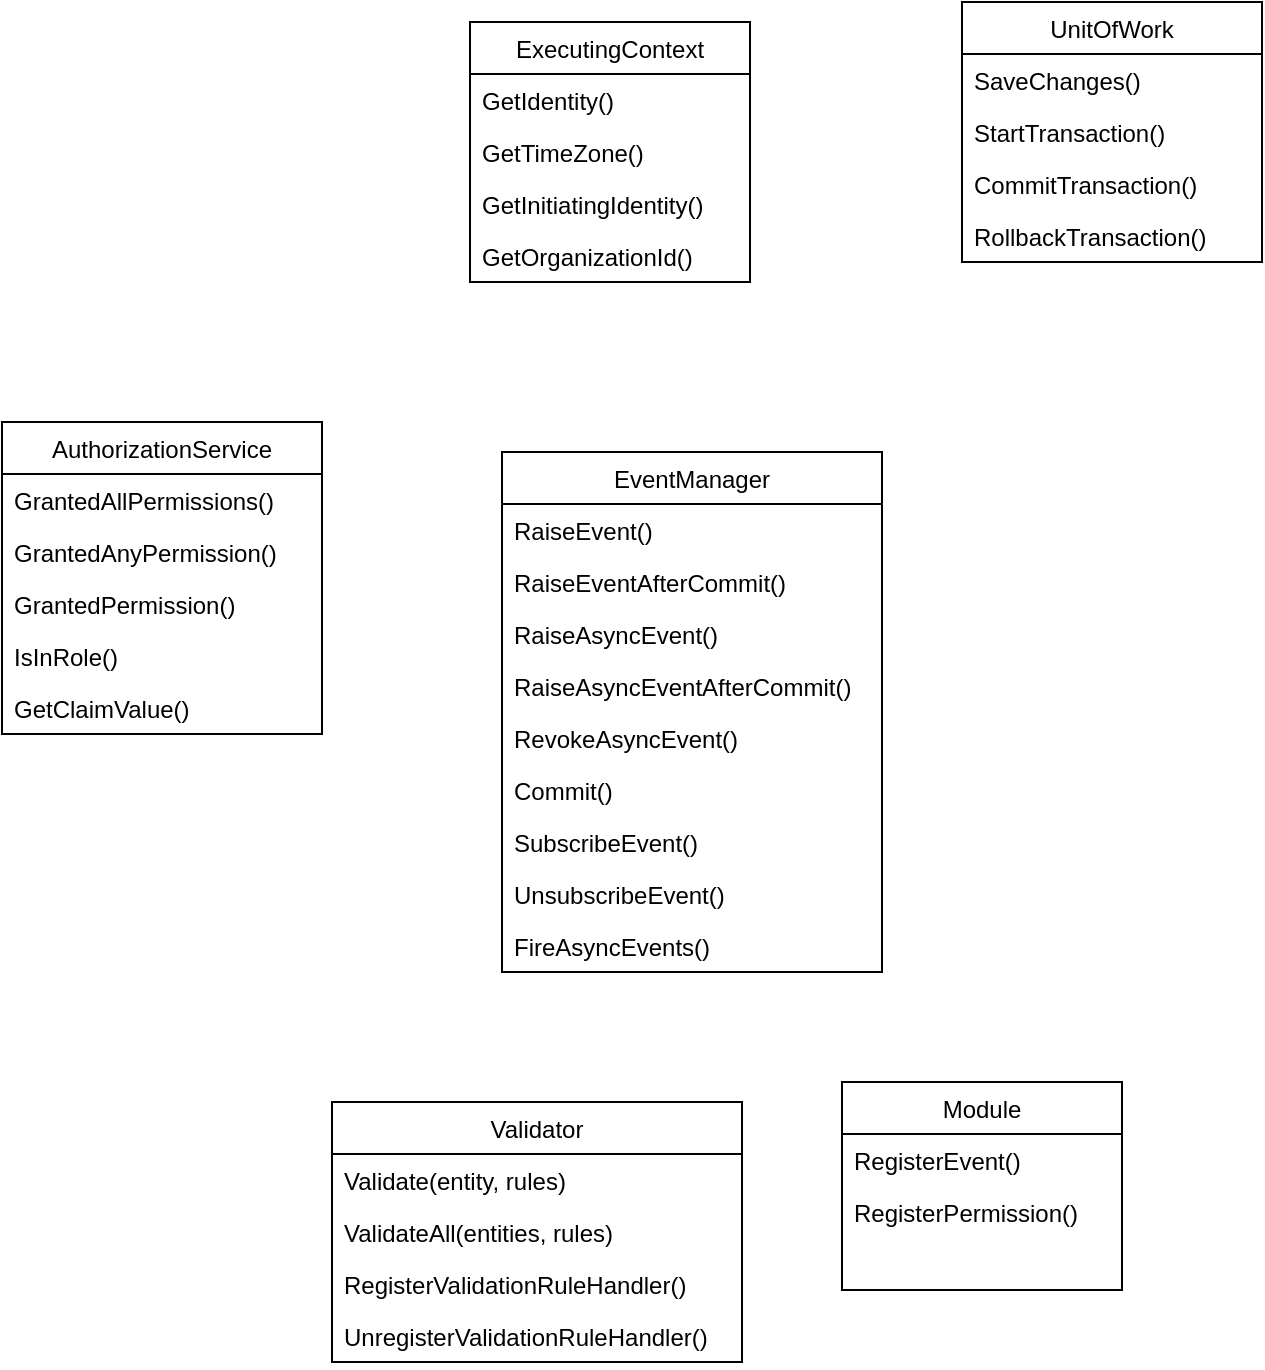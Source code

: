 <mxfile version="19.0.0" type="github">
  <diagram id="C5RBs43oDa-KdzZeNtuy" name="Page-1">
    <mxGraphModel dx="1006" dy="709" grid="1" gridSize="10" guides="1" tooltips="1" connect="1" arrows="1" fold="1" page="1" pageScale="1" pageWidth="827" pageHeight="1169" math="0" shadow="0">
      <root>
        <mxCell id="WIyWlLk6GJQsqaUBKTNV-0" />
        <mxCell id="WIyWlLk6GJQsqaUBKTNV-1" parent="WIyWlLk6GJQsqaUBKTNV-0" />
        <mxCell id="rCUlN9qPpOcdQzYgD_oG-4" value="UnitOfWork" style="swimlane;fontStyle=0;childLayout=stackLayout;horizontal=1;startSize=26;fillColor=none;horizontalStack=0;resizeParent=1;resizeParentMax=0;resizeLast=0;collapsible=1;marginBottom=0;" vertex="1" parent="WIyWlLk6GJQsqaUBKTNV-1">
          <mxGeometry x="590" y="100" width="150" height="130" as="geometry" />
        </mxCell>
        <mxCell id="rCUlN9qPpOcdQzYgD_oG-5" value="SaveChanges()" style="text;strokeColor=none;fillColor=none;align=left;verticalAlign=top;spacingLeft=4;spacingRight=4;overflow=hidden;rotatable=0;points=[[0,0.5],[1,0.5]];portConstraint=eastwest;" vertex="1" parent="rCUlN9qPpOcdQzYgD_oG-4">
          <mxGeometry y="26" width="150" height="26" as="geometry" />
        </mxCell>
        <mxCell id="rCUlN9qPpOcdQzYgD_oG-6" value="StartTransaction()" style="text;strokeColor=none;fillColor=none;align=left;verticalAlign=top;spacingLeft=4;spacingRight=4;overflow=hidden;rotatable=0;points=[[0,0.5],[1,0.5]];portConstraint=eastwest;" vertex="1" parent="rCUlN9qPpOcdQzYgD_oG-4">
          <mxGeometry y="52" width="150" height="26" as="geometry" />
        </mxCell>
        <mxCell id="rCUlN9qPpOcdQzYgD_oG-10" value="CommitTransaction()" style="text;strokeColor=none;fillColor=none;align=left;verticalAlign=top;spacingLeft=4;spacingRight=4;overflow=hidden;rotatable=0;points=[[0,0.5],[1,0.5]];portConstraint=eastwest;" vertex="1" parent="rCUlN9qPpOcdQzYgD_oG-4">
          <mxGeometry y="78" width="150" height="26" as="geometry" />
        </mxCell>
        <mxCell id="rCUlN9qPpOcdQzYgD_oG-9" value="RollbackTransaction()" style="text;strokeColor=none;fillColor=none;align=left;verticalAlign=top;spacingLeft=4;spacingRight=4;overflow=hidden;rotatable=0;points=[[0,0.5],[1,0.5]];portConstraint=eastwest;" vertex="1" parent="rCUlN9qPpOcdQzYgD_oG-4">
          <mxGeometry y="104" width="150" height="26" as="geometry" />
        </mxCell>
        <mxCell id="rCUlN9qPpOcdQzYgD_oG-14" value="EventManager" style="swimlane;fontStyle=0;childLayout=stackLayout;horizontal=1;startSize=26;fillColor=none;horizontalStack=0;resizeParent=1;resizeParentMax=0;resizeLast=0;collapsible=1;marginBottom=0;" vertex="1" parent="WIyWlLk6GJQsqaUBKTNV-1">
          <mxGeometry x="360" y="325" width="190" height="260" as="geometry" />
        </mxCell>
        <mxCell id="rCUlN9qPpOcdQzYgD_oG-15" value="RaiseEvent()" style="text;strokeColor=none;fillColor=none;align=left;verticalAlign=top;spacingLeft=4;spacingRight=4;overflow=hidden;rotatable=0;points=[[0,0.5],[1,0.5]];portConstraint=eastwest;" vertex="1" parent="rCUlN9qPpOcdQzYgD_oG-14">
          <mxGeometry y="26" width="190" height="26" as="geometry" />
        </mxCell>
        <mxCell id="rCUlN9qPpOcdQzYgD_oG-16" value="RaiseEventAfterCommit()" style="text;strokeColor=none;fillColor=none;align=left;verticalAlign=top;spacingLeft=4;spacingRight=4;overflow=hidden;rotatable=0;points=[[0,0.5],[1,0.5]];portConstraint=eastwest;" vertex="1" parent="rCUlN9qPpOcdQzYgD_oG-14">
          <mxGeometry y="52" width="190" height="26" as="geometry" />
        </mxCell>
        <mxCell id="rCUlN9qPpOcdQzYgD_oG-19" value="RaiseAsyncEvent()" style="text;strokeColor=none;fillColor=none;align=left;verticalAlign=top;spacingLeft=4;spacingRight=4;overflow=hidden;rotatable=0;points=[[0,0.5],[1,0.5]];portConstraint=eastwest;" vertex="1" parent="rCUlN9qPpOcdQzYgD_oG-14">
          <mxGeometry y="78" width="190" height="26" as="geometry" />
        </mxCell>
        <mxCell id="rCUlN9qPpOcdQzYgD_oG-18" value="RaiseAsyncEventAfterCommit()" style="text;strokeColor=none;fillColor=none;align=left;verticalAlign=top;spacingLeft=4;spacingRight=4;overflow=hidden;rotatable=0;points=[[0,0.5],[1,0.5]];portConstraint=eastwest;" vertex="1" parent="rCUlN9qPpOcdQzYgD_oG-14">
          <mxGeometry y="104" width="190" height="26" as="geometry" />
        </mxCell>
        <mxCell id="rCUlN9qPpOcdQzYgD_oG-23" value="RevokeAsyncEvent()" style="text;strokeColor=none;fillColor=none;align=left;verticalAlign=top;spacingLeft=4;spacingRight=4;overflow=hidden;rotatable=0;points=[[0,0.5],[1,0.5]];portConstraint=eastwest;" vertex="1" parent="rCUlN9qPpOcdQzYgD_oG-14">
          <mxGeometry y="130" width="190" height="26" as="geometry" />
        </mxCell>
        <mxCell id="rCUlN9qPpOcdQzYgD_oG-17" value="Commit()" style="text;strokeColor=none;fillColor=none;align=left;verticalAlign=top;spacingLeft=4;spacingRight=4;overflow=hidden;rotatable=0;points=[[0,0.5],[1,0.5]];portConstraint=eastwest;" vertex="1" parent="rCUlN9qPpOcdQzYgD_oG-14">
          <mxGeometry y="156" width="190" height="26" as="geometry" />
        </mxCell>
        <mxCell id="rCUlN9qPpOcdQzYgD_oG-21" value="SubscribeEvent()" style="text;strokeColor=none;fillColor=none;align=left;verticalAlign=top;spacingLeft=4;spacingRight=4;overflow=hidden;rotatable=0;points=[[0,0.5],[1,0.5]];portConstraint=eastwest;" vertex="1" parent="rCUlN9qPpOcdQzYgD_oG-14">
          <mxGeometry y="182" width="190" height="26" as="geometry" />
        </mxCell>
        <mxCell id="rCUlN9qPpOcdQzYgD_oG-20" value="UnsubscribeEvent()" style="text;strokeColor=none;fillColor=none;align=left;verticalAlign=top;spacingLeft=4;spacingRight=4;overflow=hidden;rotatable=0;points=[[0,0.5],[1,0.5]];portConstraint=eastwest;" vertex="1" parent="rCUlN9qPpOcdQzYgD_oG-14">
          <mxGeometry y="208" width="190" height="26" as="geometry" />
        </mxCell>
        <mxCell id="rCUlN9qPpOcdQzYgD_oG-22" value="FireAsyncEvents()" style="text;strokeColor=none;fillColor=none;align=left;verticalAlign=top;spacingLeft=4;spacingRight=4;overflow=hidden;rotatable=0;points=[[0,0.5],[1,0.5]];portConstraint=eastwest;" vertex="1" parent="rCUlN9qPpOcdQzYgD_oG-14">
          <mxGeometry y="234" width="190" height="26" as="geometry" />
        </mxCell>
        <mxCell id="rCUlN9qPpOcdQzYgD_oG-26" value="ExecutingContext" style="swimlane;fontStyle=0;childLayout=stackLayout;horizontal=1;startSize=26;fillColor=none;horizontalStack=0;resizeParent=1;resizeParentMax=0;resizeLast=0;collapsible=1;marginBottom=0;" vertex="1" parent="WIyWlLk6GJQsqaUBKTNV-1">
          <mxGeometry x="344" y="110" width="140" height="130" as="geometry" />
        </mxCell>
        <mxCell id="rCUlN9qPpOcdQzYgD_oG-27" value="GetIdentity()" style="text;strokeColor=none;fillColor=none;align=left;verticalAlign=top;spacingLeft=4;spacingRight=4;overflow=hidden;rotatable=0;points=[[0,0.5],[1,0.5]];portConstraint=eastwest;" vertex="1" parent="rCUlN9qPpOcdQzYgD_oG-26">
          <mxGeometry y="26" width="140" height="26" as="geometry" />
        </mxCell>
        <mxCell id="rCUlN9qPpOcdQzYgD_oG-28" value="GetTimeZone()" style="text;strokeColor=none;fillColor=none;align=left;verticalAlign=top;spacingLeft=4;spacingRight=4;overflow=hidden;rotatable=0;points=[[0,0.5],[1,0.5]];portConstraint=eastwest;" vertex="1" parent="rCUlN9qPpOcdQzYgD_oG-26">
          <mxGeometry y="52" width="140" height="26" as="geometry" />
        </mxCell>
        <mxCell id="rCUlN9qPpOcdQzYgD_oG-29" value="GetInitiatingIdentity()" style="text;strokeColor=none;fillColor=none;align=left;verticalAlign=top;spacingLeft=4;spacingRight=4;overflow=hidden;rotatable=0;points=[[0,0.5],[1,0.5]];portConstraint=eastwest;" vertex="1" parent="rCUlN9qPpOcdQzYgD_oG-26">
          <mxGeometry y="78" width="140" height="26" as="geometry" />
        </mxCell>
        <mxCell id="rCUlN9qPpOcdQzYgD_oG-41" value="GetOrganizationId()" style="text;strokeColor=none;fillColor=none;align=left;verticalAlign=top;spacingLeft=4;spacingRight=4;overflow=hidden;rotatable=0;points=[[0,0.5],[1,0.5]];portConstraint=eastwest;" vertex="1" parent="rCUlN9qPpOcdQzYgD_oG-26">
          <mxGeometry y="104" width="140" height="26" as="geometry" />
        </mxCell>
        <mxCell id="rCUlN9qPpOcdQzYgD_oG-31" value="AuthorizationService" style="swimlane;fontStyle=0;childLayout=stackLayout;horizontal=1;startSize=26;fillColor=none;horizontalStack=0;resizeParent=1;resizeParentMax=0;resizeLast=0;collapsible=1;marginBottom=0;" vertex="1" parent="WIyWlLk6GJQsqaUBKTNV-1">
          <mxGeometry x="110" y="310" width="160" height="156" as="geometry" />
        </mxCell>
        <mxCell id="rCUlN9qPpOcdQzYgD_oG-32" value="GrantedAllPermissions()" style="text;strokeColor=none;fillColor=none;align=left;verticalAlign=top;spacingLeft=4;spacingRight=4;overflow=hidden;rotatable=0;points=[[0,0.5],[1,0.5]];portConstraint=eastwest;" vertex="1" parent="rCUlN9qPpOcdQzYgD_oG-31">
          <mxGeometry y="26" width="160" height="26" as="geometry" />
        </mxCell>
        <mxCell id="rCUlN9qPpOcdQzYgD_oG-33" value="GrantedAnyPermission()" style="text;strokeColor=none;fillColor=none;align=left;verticalAlign=top;spacingLeft=4;spacingRight=4;overflow=hidden;rotatable=0;points=[[0,0.5],[1,0.5]];portConstraint=eastwest;" vertex="1" parent="rCUlN9qPpOcdQzYgD_oG-31">
          <mxGeometry y="52" width="160" height="26" as="geometry" />
        </mxCell>
        <mxCell id="rCUlN9qPpOcdQzYgD_oG-34" value="GrantedPermission()" style="text;strokeColor=none;fillColor=none;align=left;verticalAlign=top;spacingLeft=4;spacingRight=4;overflow=hidden;rotatable=0;points=[[0,0.5],[1,0.5]];portConstraint=eastwest;" vertex="1" parent="rCUlN9qPpOcdQzYgD_oG-31">
          <mxGeometry y="78" width="160" height="26" as="geometry" />
        </mxCell>
        <mxCell id="rCUlN9qPpOcdQzYgD_oG-40" value="IsInRole()" style="text;strokeColor=none;fillColor=none;align=left;verticalAlign=top;spacingLeft=4;spacingRight=4;overflow=hidden;rotatable=0;points=[[0,0.5],[1,0.5]];portConstraint=eastwest;" vertex="1" parent="rCUlN9qPpOcdQzYgD_oG-31">
          <mxGeometry y="104" width="160" height="26" as="geometry" />
        </mxCell>
        <mxCell id="rCUlN9qPpOcdQzYgD_oG-39" value="GetClaimValue()" style="text;strokeColor=none;fillColor=none;align=left;verticalAlign=top;spacingLeft=4;spacingRight=4;overflow=hidden;rotatable=0;points=[[0,0.5],[1,0.5]];portConstraint=eastwest;" vertex="1" parent="rCUlN9qPpOcdQzYgD_oG-31">
          <mxGeometry y="130" width="160" height="26" as="geometry" />
        </mxCell>
        <mxCell id="rCUlN9qPpOcdQzYgD_oG-42" value="Validator" style="swimlane;fontStyle=0;childLayout=stackLayout;horizontal=1;startSize=26;fillColor=none;horizontalStack=0;resizeParent=1;resizeParentMax=0;resizeLast=0;collapsible=1;marginBottom=0;" vertex="1" parent="WIyWlLk6GJQsqaUBKTNV-1">
          <mxGeometry x="275" y="650" width="205" height="130" as="geometry" />
        </mxCell>
        <mxCell id="rCUlN9qPpOcdQzYgD_oG-43" value="Validate(entity, rules)" style="text;strokeColor=none;fillColor=none;align=left;verticalAlign=top;spacingLeft=4;spacingRight=4;overflow=hidden;rotatable=0;points=[[0,0.5],[1,0.5]];portConstraint=eastwest;" vertex="1" parent="rCUlN9qPpOcdQzYgD_oG-42">
          <mxGeometry y="26" width="205" height="26" as="geometry" />
        </mxCell>
        <mxCell id="rCUlN9qPpOcdQzYgD_oG-44" value="ValidateAll(entities, rules)" style="text;strokeColor=none;fillColor=none;align=left;verticalAlign=top;spacingLeft=4;spacingRight=4;overflow=hidden;rotatable=0;points=[[0,0.5],[1,0.5]];portConstraint=eastwest;" vertex="1" parent="rCUlN9qPpOcdQzYgD_oG-42">
          <mxGeometry y="52" width="205" height="26" as="geometry" />
        </mxCell>
        <mxCell id="rCUlN9qPpOcdQzYgD_oG-52" value="RegisterValidationRuleHandler()" style="text;strokeColor=none;fillColor=none;align=left;verticalAlign=top;spacingLeft=4;spacingRight=4;overflow=hidden;rotatable=0;points=[[0,0.5],[1,0.5]];portConstraint=eastwest;" vertex="1" parent="rCUlN9qPpOcdQzYgD_oG-42">
          <mxGeometry y="78" width="205" height="26" as="geometry" />
        </mxCell>
        <mxCell id="rCUlN9qPpOcdQzYgD_oG-53" value="UnregisterValidationRuleHandler()" style="text;strokeColor=none;fillColor=none;align=left;verticalAlign=top;spacingLeft=4;spacingRight=4;overflow=hidden;rotatable=0;points=[[0,0.5],[1,0.5]];portConstraint=eastwest;" vertex="1" parent="rCUlN9qPpOcdQzYgD_oG-42">
          <mxGeometry y="104" width="205" height="26" as="geometry" />
        </mxCell>
        <mxCell id="rCUlN9qPpOcdQzYgD_oG-46" value="Module" style="swimlane;fontStyle=0;childLayout=stackLayout;horizontal=1;startSize=26;fillColor=none;horizontalStack=0;resizeParent=1;resizeParentMax=0;resizeLast=0;collapsible=1;marginBottom=0;" vertex="1" parent="WIyWlLk6GJQsqaUBKTNV-1">
          <mxGeometry x="530" y="640" width="140" height="104" as="geometry" />
        </mxCell>
        <mxCell id="rCUlN9qPpOcdQzYgD_oG-47" value="RegisterEvent()" style="text;strokeColor=none;fillColor=none;align=left;verticalAlign=top;spacingLeft=4;spacingRight=4;overflow=hidden;rotatable=0;points=[[0,0.5],[1,0.5]];portConstraint=eastwest;" vertex="1" parent="rCUlN9qPpOcdQzYgD_oG-46">
          <mxGeometry y="26" width="140" height="26" as="geometry" />
        </mxCell>
        <mxCell id="rCUlN9qPpOcdQzYgD_oG-48" value="RegisterPermission()" style="text;strokeColor=none;fillColor=none;align=left;verticalAlign=top;spacingLeft=4;spacingRight=4;overflow=hidden;rotatable=0;points=[[0,0.5],[1,0.5]];portConstraint=eastwest;" vertex="1" parent="rCUlN9qPpOcdQzYgD_oG-46">
          <mxGeometry y="52" width="140" height="26" as="geometry" />
        </mxCell>
        <mxCell id="rCUlN9qPpOcdQzYgD_oG-51" style="text;strokeColor=none;fillColor=none;align=left;verticalAlign=top;spacingLeft=4;spacingRight=4;overflow=hidden;rotatable=0;points=[[0,0.5],[1,0.5]];portConstraint=eastwest;" vertex="1" parent="rCUlN9qPpOcdQzYgD_oG-46">
          <mxGeometry y="78" width="140" height="26" as="geometry" />
        </mxCell>
      </root>
    </mxGraphModel>
  </diagram>
</mxfile>
